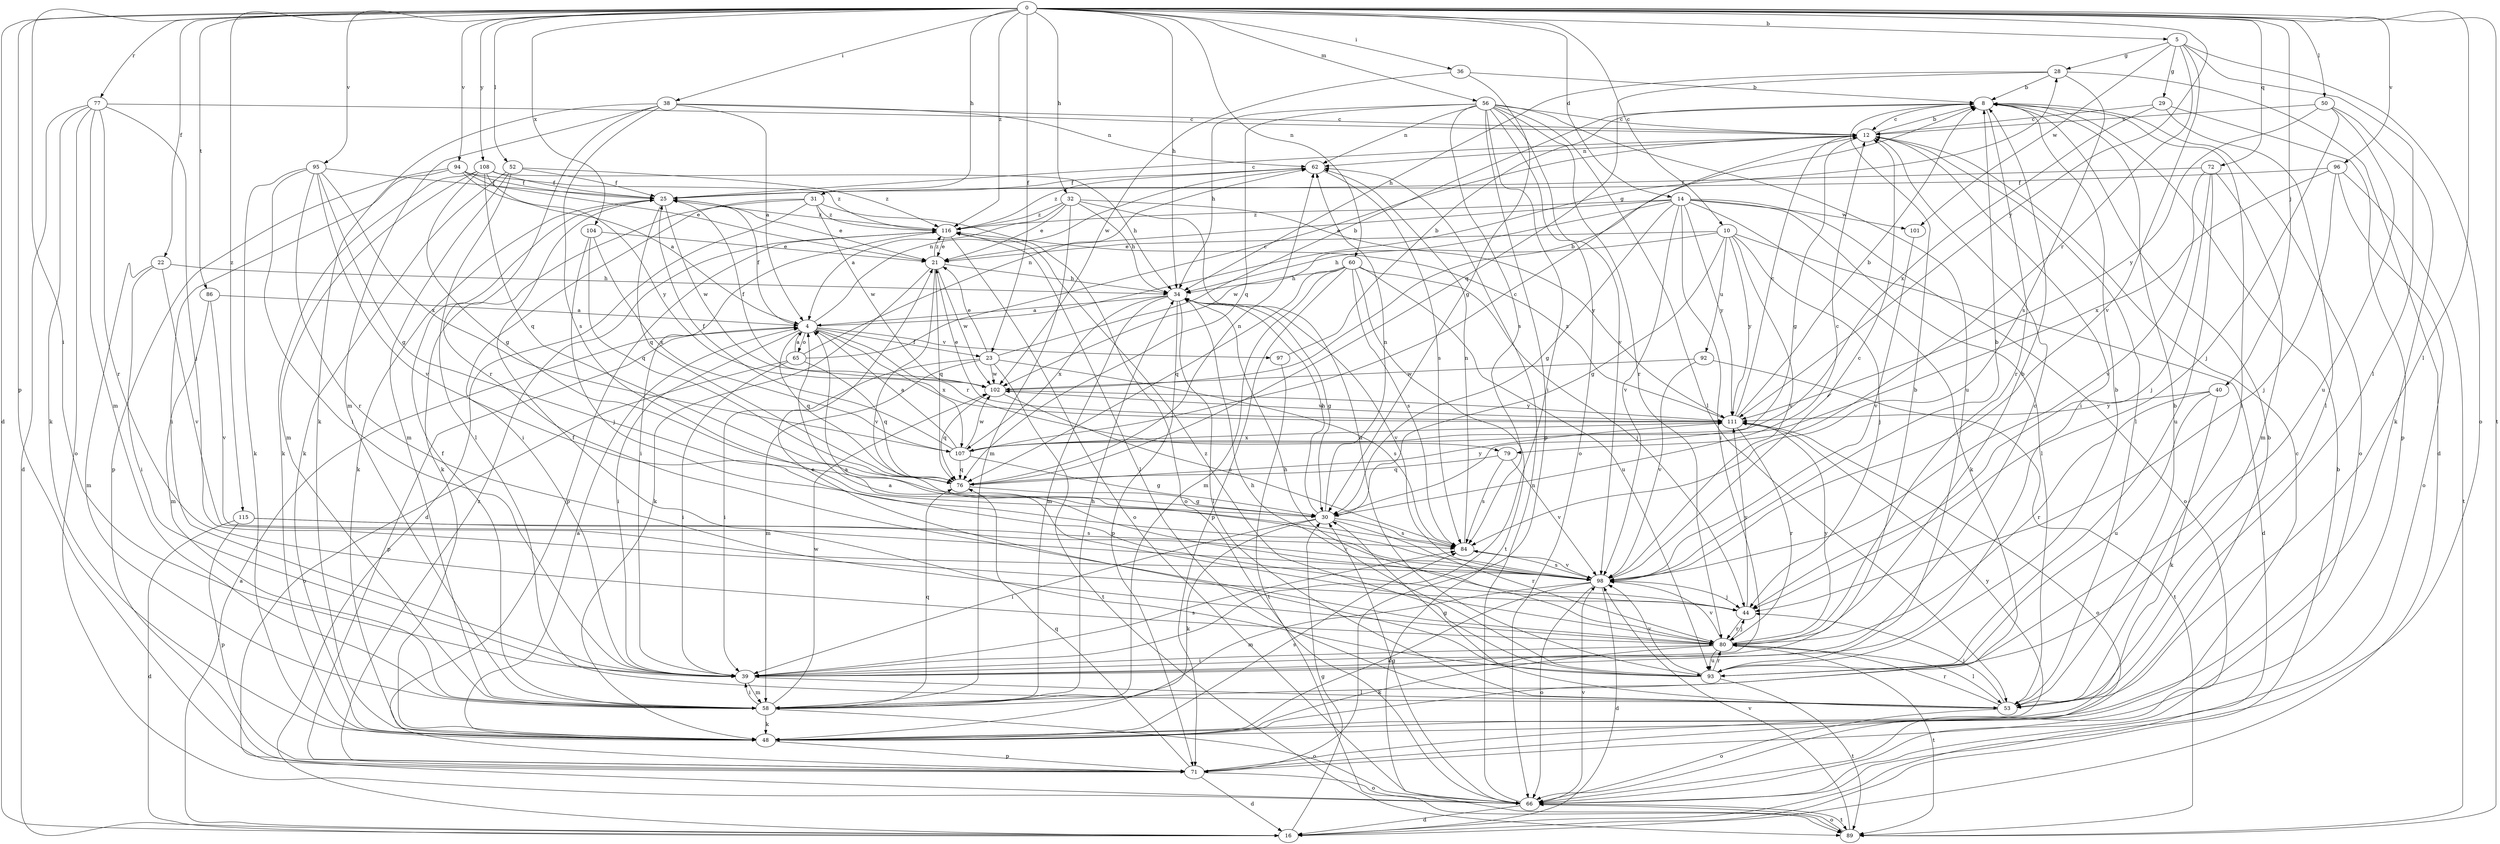 strict digraph  {
0;
4;
5;
8;
10;
12;
14;
16;
21;
22;
23;
25;
28;
29;
30;
31;
32;
34;
36;
38;
39;
40;
44;
48;
50;
52;
53;
56;
58;
60;
62;
65;
66;
71;
72;
76;
77;
79;
80;
84;
86;
89;
92;
93;
94;
95;
96;
97;
98;
101;
102;
104;
107;
108;
111;
115;
116;
0 -> 5  [label=b];
0 -> 10  [label=c];
0 -> 14  [label=d];
0 -> 16  [label=d];
0 -> 22  [label=f];
0 -> 23  [label=f];
0 -> 31  [label=h];
0 -> 32  [label=h];
0 -> 34  [label=h];
0 -> 36  [label=i];
0 -> 38  [label=i];
0 -> 39  [label=i];
0 -> 40  [label=j];
0 -> 50  [label=l];
0 -> 52  [label=l];
0 -> 53  [label=l];
0 -> 56  [label=m];
0 -> 60  [label=n];
0 -> 71  [label=p];
0 -> 72  [label=q];
0 -> 77  [label=r];
0 -> 86  [label=t];
0 -> 89  [label=t];
0 -> 94  [label=v];
0 -> 95  [label=v];
0 -> 96  [label=v];
0 -> 104  [label=x];
0 -> 108  [label=y];
0 -> 111  [label=y];
0 -> 115  [label=z];
0 -> 116  [label=z];
4 -> 23  [label=f];
4 -> 25  [label=f];
4 -> 28  [label=g];
4 -> 39  [label=i];
4 -> 62  [label=n];
4 -> 65  [label=o];
4 -> 71  [label=p];
4 -> 76  [label=q];
4 -> 79  [label=r];
4 -> 97  [label=v];
4 -> 107  [label=x];
5 -> 28  [label=g];
5 -> 29  [label=g];
5 -> 53  [label=l];
5 -> 66  [label=o];
5 -> 79  [label=r];
5 -> 98  [label=v];
5 -> 101  [label=w];
8 -> 12  [label=c];
8 -> 53  [label=l];
8 -> 66  [label=o];
8 -> 80  [label=r];
10 -> 16  [label=d];
10 -> 21  [label=e];
10 -> 30  [label=g];
10 -> 34  [label=h];
10 -> 44  [label=j];
10 -> 92  [label=u];
10 -> 98  [label=v];
10 -> 111  [label=y];
12 -> 8  [label=b];
12 -> 30  [label=g];
12 -> 39  [label=i];
12 -> 53  [label=l];
12 -> 62  [label=n];
14 -> 21  [label=e];
14 -> 30  [label=g];
14 -> 39  [label=i];
14 -> 48  [label=k];
14 -> 53  [label=l];
14 -> 66  [label=o];
14 -> 98  [label=v];
14 -> 101  [label=w];
14 -> 102  [label=w];
14 -> 111  [label=y];
14 -> 116  [label=z];
16 -> 4  [label=a];
16 -> 8  [label=b];
16 -> 30  [label=g];
21 -> 34  [label=h];
21 -> 48  [label=k];
21 -> 76  [label=q];
21 -> 98  [label=v];
21 -> 102  [label=w];
21 -> 116  [label=z];
22 -> 34  [label=h];
22 -> 39  [label=i];
22 -> 58  [label=m];
22 -> 98  [label=v];
23 -> 8  [label=b];
23 -> 21  [label=e];
23 -> 39  [label=i];
23 -> 58  [label=m];
23 -> 84  [label=s];
23 -> 89  [label=t];
23 -> 102  [label=w];
25 -> 12  [label=c];
25 -> 21  [label=e];
25 -> 48  [label=k];
25 -> 76  [label=q];
25 -> 102  [label=w];
25 -> 116  [label=z];
28 -> 8  [label=b];
28 -> 16  [label=d];
28 -> 34  [label=h];
28 -> 76  [label=q];
28 -> 84  [label=s];
29 -> 12  [label=c];
29 -> 53  [label=l];
29 -> 71  [label=p];
29 -> 107  [label=x];
30 -> 12  [label=c];
30 -> 34  [label=h];
30 -> 39  [label=i];
30 -> 48  [label=k];
30 -> 62  [label=n];
30 -> 80  [label=r];
30 -> 84  [label=s];
31 -> 16  [label=d];
31 -> 39  [label=i];
31 -> 48  [label=k];
31 -> 66  [label=o];
31 -> 102  [label=w];
31 -> 116  [label=z];
32 -> 4  [label=a];
32 -> 21  [label=e];
32 -> 34  [label=h];
32 -> 58  [label=m];
32 -> 93  [label=u];
32 -> 111  [label=y];
32 -> 116  [label=z];
34 -> 4  [label=a];
34 -> 30  [label=g];
34 -> 53  [label=l];
34 -> 58  [label=m];
34 -> 71  [label=p];
34 -> 98  [label=v];
34 -> 107  [label=x];
36 -> 8  [label=b];
36 -> 30  [label=g];
36 -> 102  [label=w];
38 -> 4  [label=a];
38 -> 12  [label=c];
38 -> 48  [label=k];
38 -> 58  [label=m];
38 -> 62  [label=n];
38 -> 80  [label=r];
38 -> 84  [label=s];
39 -> 8  [label=b];
39 -> 12  [label=c];
39 -> 53  [label=l];
39 -> 58  [label=m];
39 -> 84  [label=s];
40 -> 48  [label=k];
40 -> 80  [label=r];
40 -> 93  [label=u];
40 -> 111  [label=y];
44 -> 4  [label=a];
44 -> 80  [label=r];
44 -> 111  [label=y];
48 -> 4  [label=a];
48 -> 71  [label=p];
48 -> 84  [label=s];
48 -> 111  [label=y];
50 -> 12  [label=c];
50 -> 44  [label=j];
50 -> 48  [label=k];
50 -> 93  [label=u];
50 -> 111  [label=y];
52 -> 25  [label=f];
52 -> 48  [label=k];
52 -> 53  [label=l];
52 -> 58  [label=m];
52 -> 116  [label=z];
53 -> 8  [label=b];
53 -> 30  [label=g];
53 -> 44  [label=j];
53 -> 66  [label=o];
53 -> 80  [label=r];
56 -> 12  [label=c];
56 -> 34  [label=h];
56 -> 39  [label=i];
56 -> 53  [label=l];
56 -> 62  [label=n];
56 -> 66  [label=o];
56 -> 71  [label=p];
56 -> 76  [label=q];
56 -> 80  [label=r];
56 -> 84  [label=s];
56 -> 93  [label=u];
56 -> 98  [label=v];
58 -> 25  [label=f];
58 -> 34  [label=h];
58 -> 39  [label=i];
58 -> 48  [label=k];
58 -> 66  [label=o];
58 -> 76  [label=q];
58 -> 102  [label=w];
60 -> 34  [label=h];
60 -> 44  [label=j];
60 -> 58  [label=m];
60 -> 71  [label=p];
60 -> 76  [label=q];
60 -> 84  [label=s];
60 -> 89  [label=t];
60 -> 93  [label=u];
62 -> 25  [label=f];
62 -> 84  [label=s];
62 -> 116  [label=z];
65 -> 4  [label=a];
65 -> 12  [label=c];
65 -> 39  [label=i];
65 -> 62  [label=n];
65 -> 66  [label=o];
65 -> 76  [label=q];
66 -> 16  [label=d];
66 -> 30  [label=g];
66 -> 62  [label=n];
66 -> 89  [label=t];
66 -> 98  [label=v];
71 -> 8  [label=b];
71 -> 12  [label=c];
71 -> 16  [label=d];
71 -> 66  [label=o];
71 -> 76  [label=q];
71 -> 116  [label=z];
72 -> 25  [label=f];
72 -> 44  [label=j];
72 -> 58  [label=m];
72 -> 93  [label=u];
72 -> 98  [label=v];
76 -> 30  [label=g];
76 -> 62  [label=n];
76 -> 111  [label=y];
77 -> 12  [label=c];
77 -> 16  [label=d];
77 -> 44  [label=j];
77 -> 48  [label=k];
77 -> 58  [label=m];
77 -> 66  [label=o];
77 -> 80  [label=r];
79 -> 76  [label=q];
79 -> 84  [label=s];
79 -> 98  [label=v];
80 -> 4  [label=a];
80 -> 8  [label=b];
80 -> 34  [label=h];
80 -> 39  [label=i];
80 -> 44  [label=j];
80 -> 48  [label=k];
80 -> 53  [label=l];
80 -> 89  [label=t];
80 -> 93  [label=u];
80 -> 98  [label=v];
80 -> 111  [label=y];
84 -> 62  [label=n];
84 -> 98  [label=v];
86 -> 4  [label=a];
86 -> 58  [label=m];
86 -> 98  [label=v];
89 -> 66  [label=o];
89 -> 98  [label=v];
92 -> 89  [label=t];
92 -> 98  [label=v];
92 -> 102  [label=w];
93 -> 8  [label=b];
93 -> 21  [label=e];
93 -> 25  [label=f];
93 -> 34  [label=h];
93 -> 80  [label=r];
93 -> 89  [label=t];
93 -> 98  [label=v];
93 -> 116  [label=z];
94 -> 4  [label=a];
94 -> 21  [label=e];
94 -> 25  [label=f];
94 -> 39  [label=i];
94 -> 71  [label=p];
94 -> 116  [label=z];
95 -> 25  [label=f];
95 -> 30  [label=g];
95 -> 39  [label=i];
95 -> 48  [label=k];
95 -> 80  [label=r];
95 -> 98  [label=v];
95 -> 107  [label=x];
96 -> 25  [label=f];
96 -> 44  [label=j];
96 -> 66  [label=o];
96 -> 89  [label=t];
96 -> 107  [label=x];
97 -> 8  [label=b];
97 -> 89  [label=t];
98 -> 8  [label=b];
98 -> 12  [label=c];
98 -> 16  [label=d];
98 -> 44  [label=j];
98 -> 48  [label=k];
98 -> 58  [label=m];
98 -> 66  [label=o];
98 -> 84  [label=s];
101 -> 98  [label=v];
102 -> 8  [label=b];
102 -> 25  [label=f];
102 -> 76  [label=q];
102 -> 84  [label=s];
102 -> 111  [label=y];
104 -> 21  [label=e];
104 -> 44  [label=j];
104 -> 76  [label=q];
104 -> 107  [label=x];
107 -> 4  [label=a];
107 -> 12  [label=c];
107 -> 25  [label=f];
107 -> 30  [label=g];
107 -> 76  [label=q];
107 -> 102  [label=w];
108 -> 25  [label=f];
108 -> 30  [label=g];
108 -> 34  [label=h];
108 -> 48  [label=k];
108 -> 58  [label=m];
108 -> 76  [label=q];
108 -> 111  [label=y];
111 -> 8  [label=b];
111 -> 12  [label=c];
111 -> 21  [label=e];
111 -> 66  [label=o];
111 -> 80  [label=r];
111 -> 102  [label=w];
111 -> 107  [label=x];
111 -> 116  [label=z];
115 -> 16  [label=d];
115 -> 71  [label=p];
115 -> 84  [label=s];
115 -> 98  [label=v];
116 -> 21  [label=e];
116 -> 39  [label=i];
116 -> 53  [label=l];
116 -> 66  [label=o];
116 -> 71  [label=p];
}
